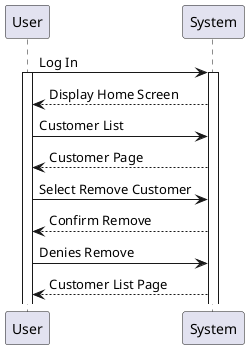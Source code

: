 @startuml
User -> System : Log In
activate System
activate User
System --> User : Display Home Screen
User -> System : Customer List
System --> User : Customer Page
User -> System : Select Remove Customer
System --> User : Confirm Remove
User -> System : Denies Remove
System --> User : Customer List Page
@enduml